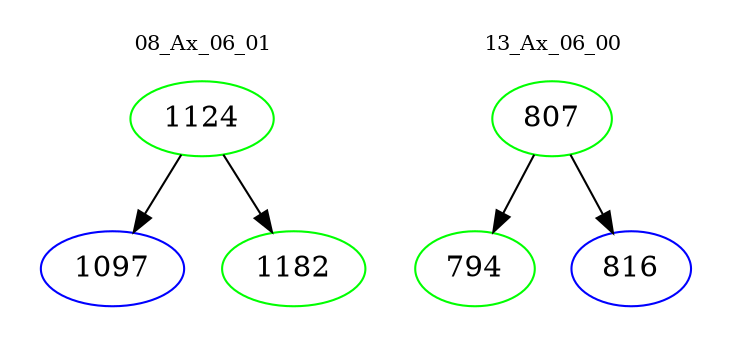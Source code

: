 digraph{
subgraph cluster_0 {
color = white
label = "08_Ax_06_01";
fontsize=10;
T0_1124 [label="1124", color="green"]
T0_1124 -> T0_1097 [color="black"]
T0_1097 [label="1097", color="blue"]
T0_1124 -> T0_1182 [color="black"]
T0_1182 [label="1182", color="green"]
}
subgraph cluster_1 {
color = white
label = "13_Ax_06_00";
fontsize=10;
T1_807 [label="807", color="green"]
T1_807 -> T1_794 [color="black"]
T1_794 [label="794", color="green"]
T1_807 -> T1_816 [color="black"]
T1_816 [label="816", color="blue"]
}
}
